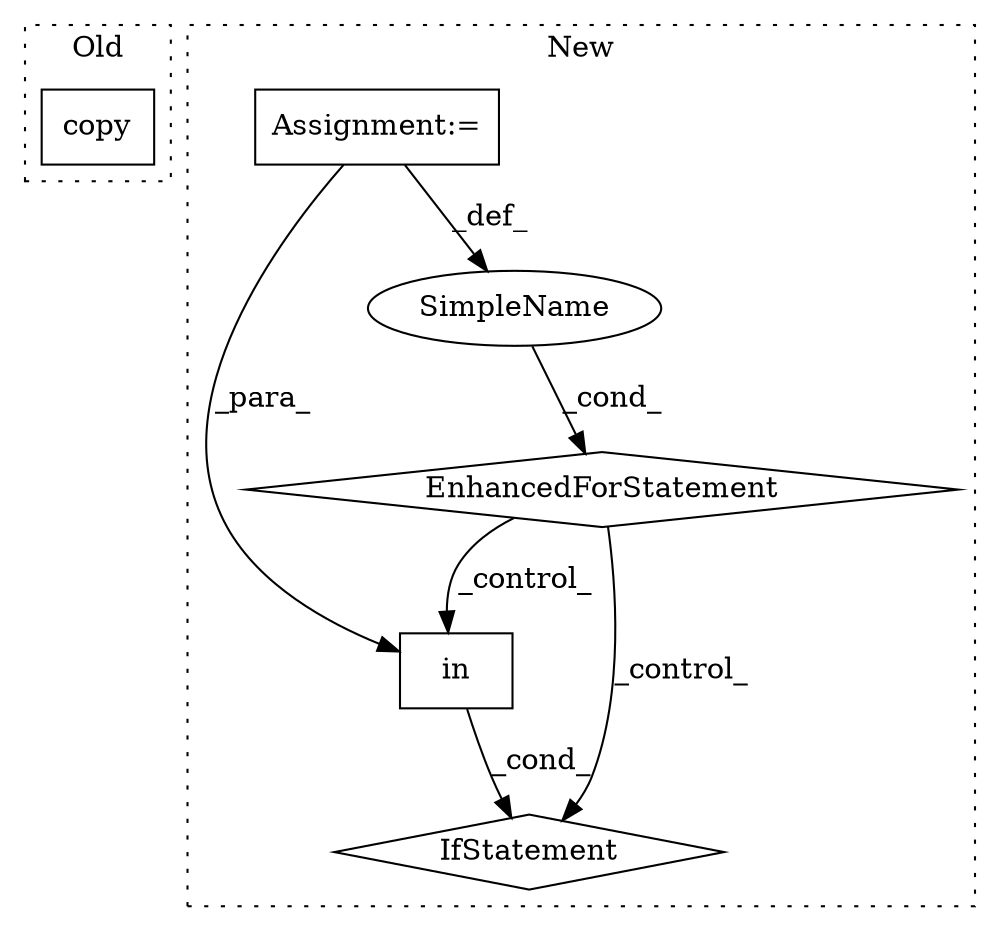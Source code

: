 digraph G {
subgraph cluster0 {
1 [label="copy" a="32" s="1697" l="6" shape="box"];
label = "Old";
style="dotted";
}
subgraph cluster1 {
2 [label="in" a="105" s="1973" l="30" shape="box"];
3 [label="IfStatement" a="25" s="1961,2004" l="4,2" shape="diamond"];
4 [label="SimpleName" a="42" s="1931" l="6" shape="ellipse"];
5 [label="Assignment:=" a="7" s="1860,1951" l="53,2" shape="box"];
6 [label="EnhancedForStatement" a="70" s="1860,1951" l="53,2" shape="diamond"];
label = "New";
style="dotted";
}
2 -> 3 [label="_cond_"];
4 -> 6 [label="_cond_"];
5 -> 4 [label="_def_"];
5 -> 2 [label="_para_"];
6 -> 2 [label="_control_"];
6 -> 3 [label="_control_"];
}